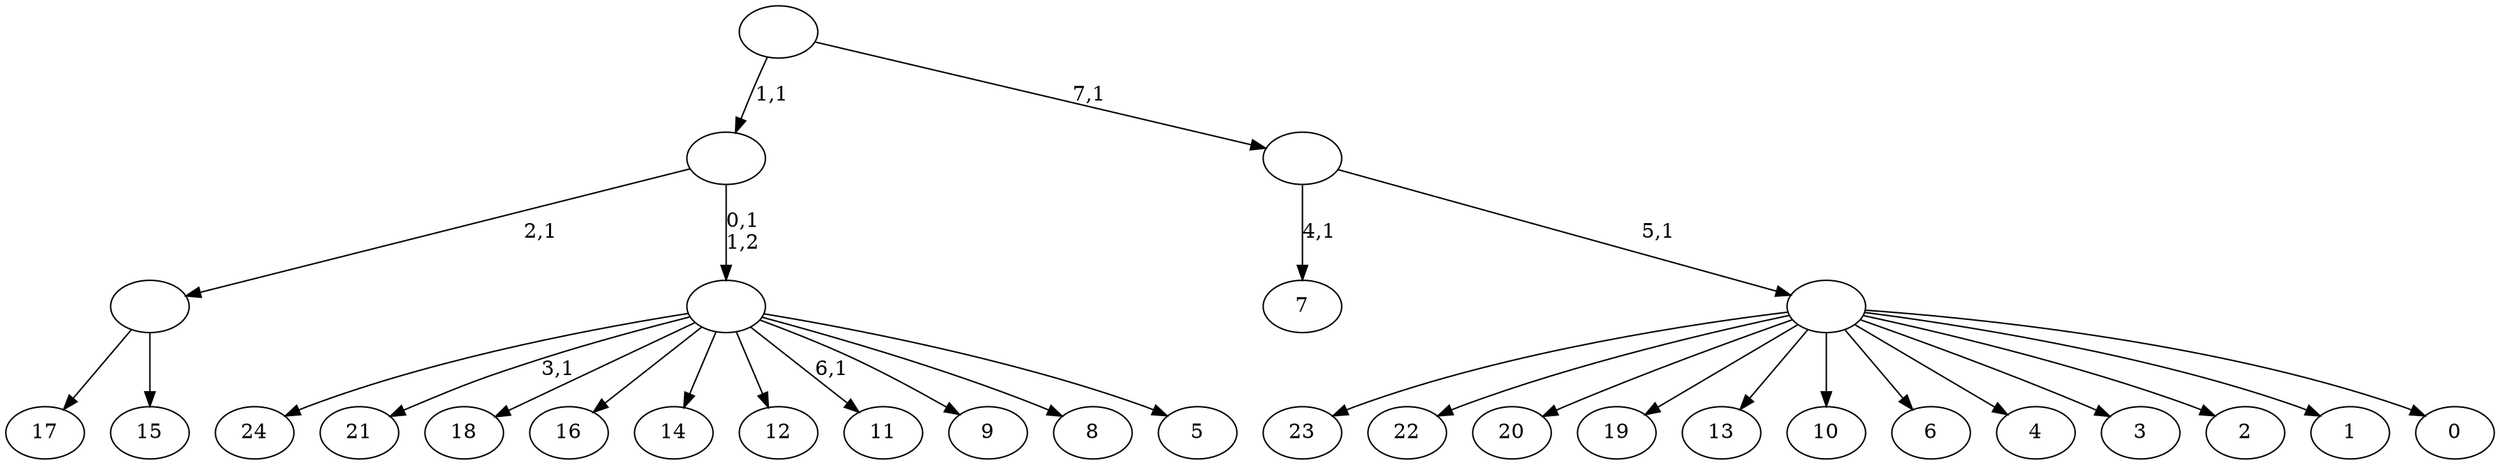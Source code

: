 digraph T {
	33 [label="24"]
	32 [label="23"]
	31 [label="22"]
	30 [label="21"]
	28 [label="20"]
	27 [label="19"]
	26 [label="18"]
	25 [label="17"]
	24 [label="16"]
	23 [label="15"]
	22 [label=""]
	21 [label="14"]
	20 [label="13"]
	19 [label="12"]
	18 [label="11"]
	16 [label="10"]
	15 [label="9"]
	14 [label="8"]
	13 [label="7"]
	11 [label="6"]
	10 [label="5"]
	9 [label=""]
	8 [label=""]
	7 [label="4"]
	6 [label="3"]
	5 [label="2"]
	4 [label="1"]
	3 [label="0"]
	2 [label=""]
	1 [label=""]
	0 [label=""]
	22 -> 25 [label=""]
	22 -> 23 [label=""]
	9 -> 18 [label="6,1"]
	9 -> 30 [label="3,1"]
	9 -> 33 [label=""]
	9 -> 26 [label=""]
	9 -> 24 [label=""]
	9 -> 21 [label=""]
	9 -> 19 [label=""]
	9 -> 15 [label=""]
	9 -> 14 [label=""]
	9 -> 10 [label=""]
	8 -> 22 [label="2,1"]
	8 -> 9 [label="0,1\n1,2"]
	2 -> 32 [label=""]
	2 -> 31 [label=""]
	2 -> 28 [label=""]
	2 -> 27 [label=""]
	2 -> 20 [label=""]
	2 -> 16 [label=""]
	2 -> 11 [label=""]
	2 -> 7 [label=""]
	2 -> 6 [label=""]
	2 -> 5 [label=""]
	2 -> 4 [label=""]
	2 -> 3 [label=""]
	1 -> 13 [label="4,1"]
	1 -> 2 [label="5,1"]
	0 -> 8 [label="1,1"]
	0 -> 1 [label="7,1"]
}
